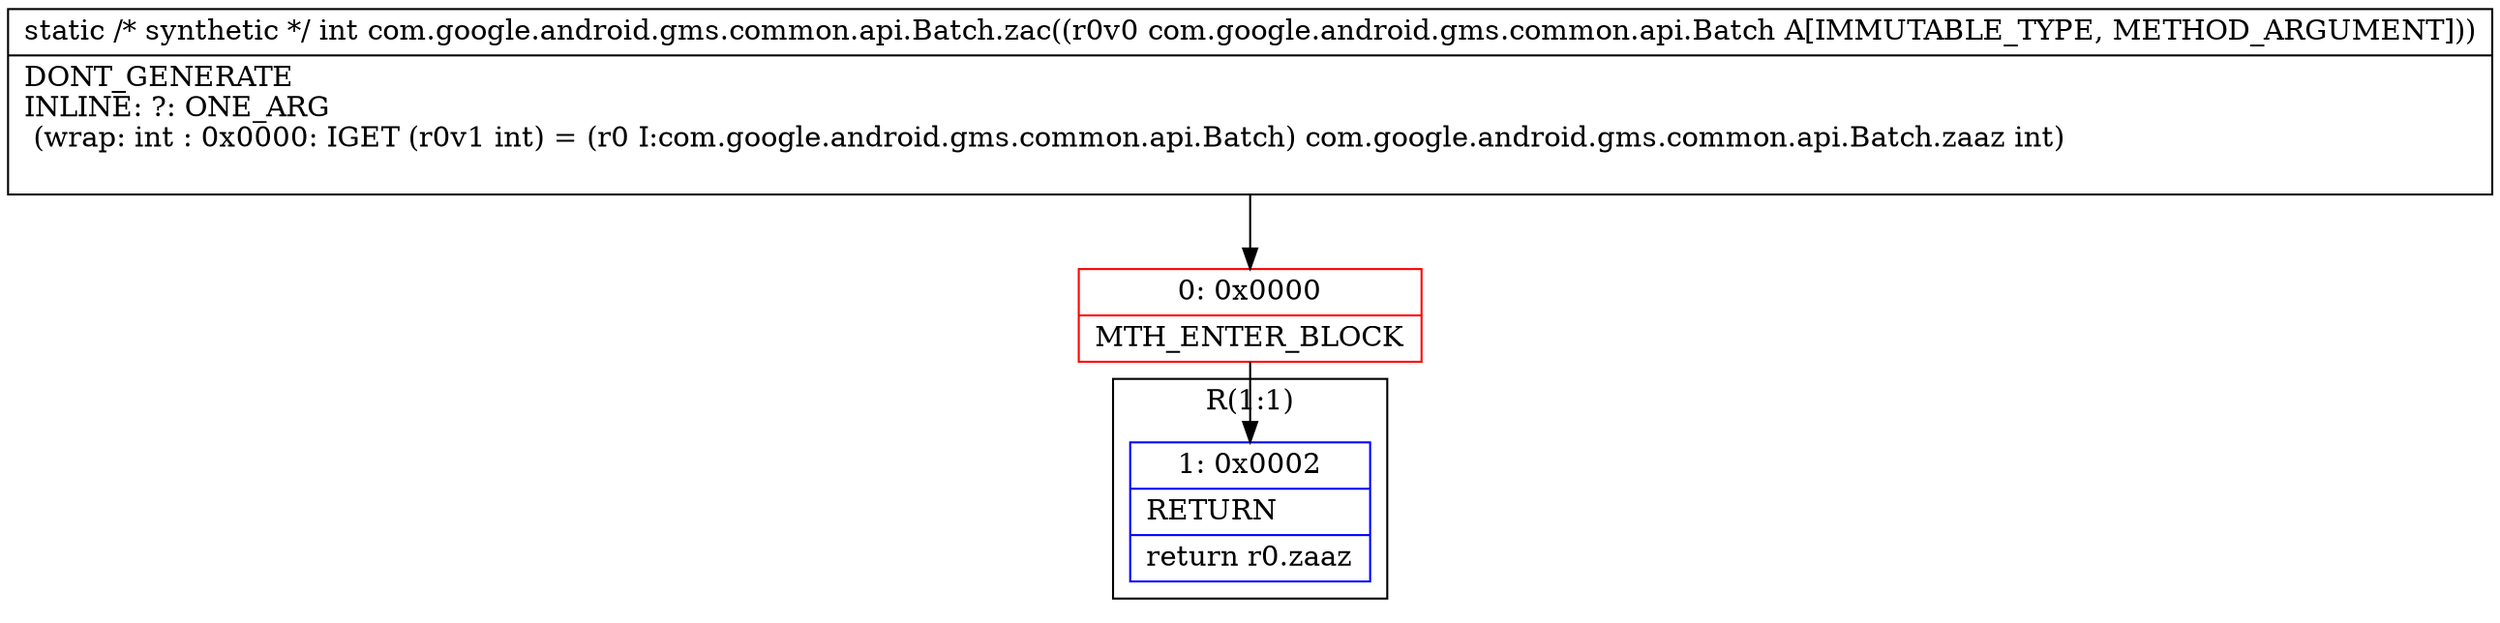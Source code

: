 digraph "CFG forcom.google.android.gms.common.api.Batch.zac(Lcom\/google\/android\/gms\/common\/api\/Batch;)I" {
subgraph cluster_Region_460578377 {
label = "R(1:1)";
node [shape=record,color=blue];
Node_1 [shape=record,label="{1\:\ 0x0002|RETURN\l|return r0.zaaz\l}"];
}
Node_0 [shape=record,color=red,label="{0\:\ 0x0000|MTH_ENTER_BLOCK\l}"];
MethodNode[shape=record,label="{static \/* synthetic *\/ int com.google.android.gms.common.api.Batch.zac((r0v0 com.google.android.gms.common.api.Batch A[IMMUTABLE_TYPE, METHOD_ARGUMENT]))  | DONT_GENERATE\lINLINE: ?: ONE_ARG  \l  (wrap: int : 0x0000: IGET  (r0v1 int) = (r0 I:com.google.android.gms.common.api.Batch) com.google.android.gms.common.api.Batch.zaaz int)\l\l}"];
MethodNode -> Node_0;
Node_0 -> Node_1;
}

